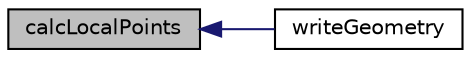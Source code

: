 digraph "calcLocalPoints"
{
  bgcolor="transparent";
  edge [fontname="Helvetica",fontsize="10",labelfontname="Helvetica",labelfontsize="10"];
  node [fontname="Helvetica",fontsize="10",shape=record];
  rankdir="LR";
  Node1 [label="calcLocalPoints",height=0.2,width=0.4,color="black", fillcolor="grey75", style="filled", fontcolor="black"];
  Node1 -> Node2 [dir="back",color="midnightblue",fontsize="10",style="solid",fontname="Helvetica"];
  Node2 [label="writeGeometry",height=0.2,width=0.4,color="black",URL="$a00651.html#a0167ca94bd5095b2d47fd5361b4de10b",tooltip="Helper: write geometry given the pointField. "];
}
